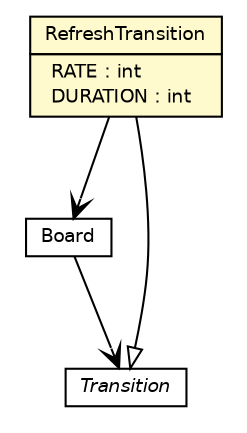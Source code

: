 #!/usr/local/bin/dot
#
# Class diagram 
# Generated by UmlGraph version 4.6 (http://www.spinellis.gr/sw/umlgraph)
#

digraph G {
	edge [fontname="Helvetica",fontsize=10,labelfontname="Helvetica",labelfontsize=10];
	node [fontname="Helvetica",fontsize=10,shape=plaintext];
	// com.googlecode.npuzzle.npuzzleui.effects.RefreshTransition
	c996 [label=<<table border="0" cellborder="1" cellspacing="0" cellpadding="2" port="p" bgcolor="lemonChiffon" href="./RefreshTransition.html">
		<tr><td><table border="0" cellspacing="0" cellpadding="1">
			<tr><td> RefreshTransition </td></tr>
		</table></td></tr>
		<tr><td><table border="0" cellspacing="0" cellpadding="1">
			<tr><td align="left">  RATE : int </td></tr>
			<tr><td align="left">  DURATION : int </td></tr>
		</table></td></tr>
		</table>>, fontname="Helvetica", fontcolor="black", fontsize=9.0];
	// com.googlecode.npuzzle.npuzzleui.Board
	c1006 [label=<<table border="0" cellborder="1" cellspacing="0" cellpadding="2" port="p" href="../Board.html">
		<tr><td><table border="0" cellspacing="0" cellpadding="1">
			<tr><td> Board </td></tr>
		</table></td></tr>
		</table>>, fontname="Helvetica", fontcolor="black", fontsize=9.0];
	//com.googlecode.npuzzle.npuzzleui.effects.RefreshTransition extends org.apache.pivot.wtk.effects.Transition
	c1007:p -> c996:p [dir=back,arrowtail=empty];
	// com.googlecode.npuzzle.npuzzleui.effects.RefreshTransition NAVASSOC com.googlecode.npuzzle.npuzzleui.Board
	c996:p -> c1006:p [taillabel="", label="", headlabel="", fontname="Helvetica", fontcolor="black", fontsize=10.0, color="black", arrowhead=open];
	// com.googlecode.npuzzle.npuzzleui.Board NAVASSOC org.apache.pivot.wtk.effects.Transition
	c1006:p -> c1007:p [taillabel="", label="", headlabel="", fontname="Helvetica", fontcolor="black", fontsize=10.0, color="black", arrowhead=open];
	// org.apache.pivot.wtk.effects.Transition
	c1007 [label=<<table border="0" cellborder="1" cellspacing="0" cellpadding="2" port="p">
		<tr><td><table border="0" cellspacing="0" cellpadding="1">
			<tr><td><font face="Helvetica-Oblique"> Transition </font></td></tr>
		</table></td></tr>
		</table>>, fontname="Helvetica", fontcolor="black", fontsize=9.0];
}

